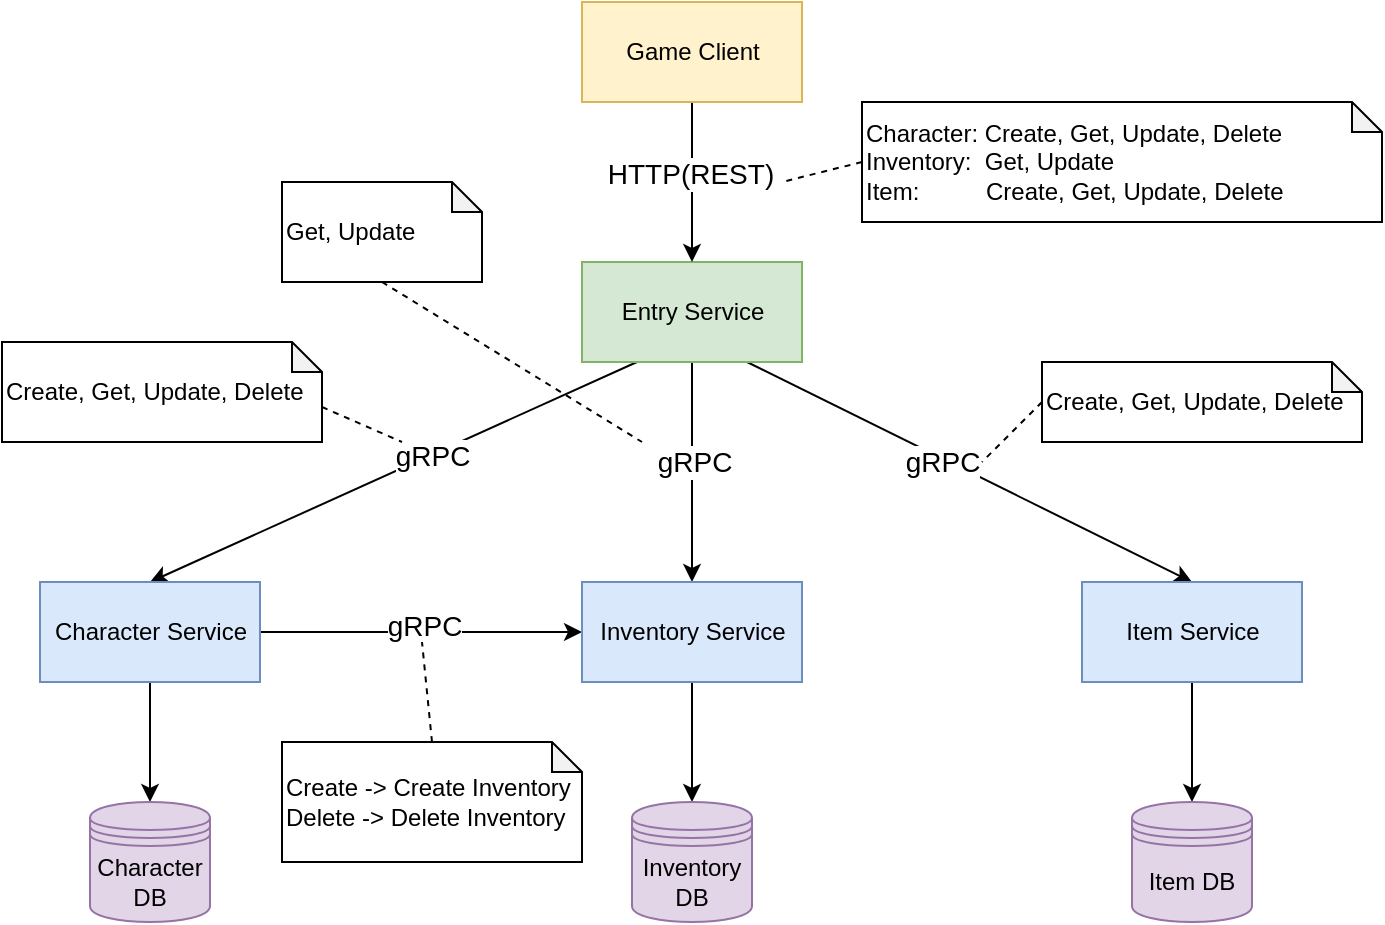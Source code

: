 <mxfile version="21.2.1" type="device">
  <diagram id="NPEppuatN5VZn8SAFTa_" name="Page-1">
    <mxGraphModel dx="1098" dy="603" grid="1" gridSize="10" guides="1" tooltips="1" connect="1" arrows="1" fold="1" page="1" pageScale="1" pageWidth="850" pageHeight="1100" math="0" shadow="0">
      <root>
        <mxCell id="0" />
        <mxCell id="1" parent="0" />
        <mxCell id="6" style="edgeStyle=none;html=1;exitX=0.5;exitY=1;exitDx=0;exitDy=0;" parent="1" source="2" target="4" edge="1">
          <mxGeometry relative="1" as="geometry" />
        </mxCell>
        <mxCell id="13" value="gRPC" style="edgeLabel;html=1;align=center;verticalAlign=middle;resizable=0;points=[];fontSize=14;" parent="6" vertex="1" connectable="0">
          <mxGeometry x="-0.091" y="1" relative="1" as="geometry">
            <mxPoint as="offset" />
          </mxGeometry>
        </mxCell>
        <mxCell id="7" style="edgeStyle=none;html=1;exitX=0.25;exitY=1;exitDx=0;exitDy=0;entryX=0.5;entryY=0;entryDx=0;entryDy=0;" parent="1" source="2" target="3" edge="1">
          <mxGeometry relative="1" as="geometry" />
        </mxCell>
        <mxCell id="15" value="gRPC" style="edgeLabel;html=1;align=center;verticalAlign=middle;resizable=0;points=[];fontSize=14;" parent="7" vertex="1" connectable="0">
          <mxGeometry x="-0.159" relative="1" as="geometry">
            <mxPoint as="offset" />
          </mxGeometry>
        </mxCell>
        <mxCell id="8" style="edgeStyle=none;html=1;exitX=0.75;exitY=1;exitDx=0;exitDy=0;entryX=0.5;entryY=0;entryDx=0;entryDy=0;" parent="1" source="2" target="5" edge="1">
          <mxGeometry relative="1" as="geometry" />
        </mxCell>
        <mxCell id="12" value="&lt;font style=&quot;font-size: 14px;&quot;&gt;gRPC&lt;/font&gt;" style="edgeLabel;html=1;align=center;verticalAlign=middle;resizable=0;points=[];" parent="8" vertex="1" connectable="0">
          <mxGeometry x="-0.434" y="1" relative="1" as="geometry">
            <mxPoint x="34" y="20" as="offset" />
          </mxGeometry>
        </mxCell>
        <mxCell id="2" value="Entry Service" style="html=1;fillColor=#d5e8d4;strokeColor=#82b366;" parent="1" vertex="1">
          <mxGeometry x="380" y="230" width="110" height="50" as="geometry" />
        </mxCell>
        <mxCell id="9" style="edgeStyle=none;html=1;exitX=1;exitY=0.5;exitDx=0;exitDy=0;entryX=0;entryY=0.5;entryDx=0;entryDy=0;" parent="1" source="3" target="4" edge="1">
          <mxGeometry relative="1" as="geometry" />
        </mxCell>
        <mxCell id="16" value="gRPC" style="edgeLabel;html=1;align=center;verticalAlign=middle;resizable=0;points=[];fontSize=14;" parent="9" vertex="1" connectable="0">
          <mxGeometry x="-0.212" y="4" relative="1" as="geometry">
            <mxPoint x="18" y="1" as="offset" />
          </mxGeometry>
        </mxCell>
        <mxCell id="no8hhJAtK91QGhtdpM6H-19" style="edgeStyle=orthogonalEdgeStyle;rounded=0;orthogonalLoop=1;jettySize=auto;html=1;exitX=0.5;exitY=1;exitDx=0;exitDy=0;" edge="1" parent="1" source="3" target="no8hhJAtK91QGhtdpM6H-16">
          <mxGeometry relative="1" as="geometry" />
        </mxCell>
        <mxCell id="3" value="Character Service" style="html=1;fillColor=#dae8fc;strokeColor=#6c8ebf;" parent="1" vertex="1">
          <mxGeometry x="109" y="390" width="110" height="50" as="geometry" />
        </mxCell>
        <mxCell id="no8hhJAtK91QGhtdpM6H-20" style="edgeStyle=orthogonalEdgeStyle;rounded=0;orthogonalLoop=1;jettySize=auto;html=1;exitX=0.5;exitY=1;exitDx=0;exitDy=0;entryX=0.5;entryY=0;entryDx=0;entryDy=0;" edge="1" parent="1" source="4" target="no8hhJAtK91QGhtdpM6H-17">
          <mxGeometry relative="1" as="geometry" />
        </mxCell>
        <mxCell id="4" value="Inventory Service" style="html=1;fillColor=#dae8fc;strokeColor=#6c8ebf;" parent="1" vertex="1">
          <mxGeometry x="380" y="390" width="110" height="50" as="geometry" />
        </mxCell>
        <mxCell id="no8hhJAtK91QGhtdpM6H-21" style="edgeStyle=orthogonalEdgeStyle;rounded=0;orthogonalLoop=1;jettySize=auto;html=1;exitX=0.5;exitY=1;exitDx=0;exitDy=0;entryX=0.5;entryY=0;entryDx=0;entryDy=0;" edge="1" parent="1" source="5" target="no8hhJAtK91QGhtdpM6H-18">
          <mxGeometry relative="1" as="geometry" />
        </mxCell>
        <mxCell id="5" value="Item Service" style="html=1;fillColor=#dae8fc;strokeColor=#6c8ebf;" parent="1" vertex="1">
          <mxGeometry x="630" y="390" width="110" height="50" as="geometry" />
        </mxCell>
        <mxCell id="11" style="edgeStyle=none;html=1;exitX=0.5;exitY=1;exitDx=0;exitDy=0;" parent="1" source="10" target="2" edge="1">
          <mxGeometry relative="1" as="geometry" />
        </mxCell>
        <mxCell id="14" value="HTTP(REST)" style="edgeLabel;html=1;align=center;verticalAlign=middle;resizable=0;points=[];fontSize=14;" parent="11" vertex="1" connectable="0">
          <mxGeometry x="-0.1" y="-1" relative="1" as="geometry">
            <mxPoint as="offset" />
          </mxGeometry>
        </mxCell>
        <mxCell id="10" value="Game Client" style="html=1;fillColor=#fff2cc;strokeColor=#d6b656;" parent="1" vertex="1">
          <mxGeometry x="380" y="100" width="110" height="50" as="geometry" />
        </mxCell>
        <mxCell id="no8hhJAtK91QGhtdpM6H-16" value="Character DB" style="shape=datastore;whiteSpace=wrap;html=1;fillColor=#e1d5e7;strokeColor=#9673a6;" vertex="1" parent="1">
          <mxGeometry x="134" y="500" width="60" height="60" as="geometry" />
        </mxCell>
        <mxCell id="no8hhJAtK91QGhtdpM6H-17" value="Inventory DB" style="shape=datastore;whiteSpace=wrap;html=1;fillColor=#e1d5e7;strokeColor=#9673a6;" vertex="1" parent="1">
          <mxGeometry x="405" y="500" width="60" height="60" as="geometry" />
        </mxCell>
        <mxCell id="no8hhJAtK91QGhtdpM6H-18" value="Item DB" style="shape=datastore;whiteSpace=wrap;html=1;fillColor=#e1d5e7;strokeColor=#9673a6;" vertex="1" parent="1">
          <mxGeometry x="655" y="500" width="60" height="60" as="geometry" />
        </mxCell>
        <mxCell id="no8hhJAtK91QGhtdpM6H-24" style="rounded=0;orthogonalLoop=1;jettySize=auto;html=1;exitX=0;exitY=0.5;exitDx=0;exitDy=0;exitPerimeter=0;dashed=1;endArrow=none;endFill=0;" edge="1" parent="1" source="no8hhJAtK91QGhtdpM6H-22">
          <mxGeometry relative="1" as="geometry">
            <mxPoint x="480" y="190" as="targetPoint" />
          </mxGeometry>
        </mxCell>
        <mxCell id="no8hhJAtK91QGhtdpM6H-22" value="Character: Create, Get, Update, Delete&lt;br&gt;Inventory:&amp;nbsp; Get, Update&lt;br&gt;Item:&amp;nbsp; &amp;nbsp; &amp;nbsp; &amp;nbsp; &amp;nbsp; Create, Get, Update, Delete" style="shape=note;whiteSpace=wrap;html=1;backgroundOutline=1;darkOpacity=0.05;size=15;align=left;" vertex="1" parent="1">
          <mxGeometry x="520" y="150" width="260" height="60" as="geometry" />
        </mxCell>
        <mxCell id="no8hhJAtK91QGhtdpM6H-26" style="rounded=0;orthogonalLoop=1;jettySize=auto;html=1;exitX=0.5;exitY=0;exitDx=0;exitDy=0;exitPerimeter=0;dashed=1;endArrow=none;endFill=0;" edge="1" parent="1" source="no8hhJAtK91QGhtdpM6H-25">
          <mxGeometry relative="1" as="geometry">
            <mxPoint x="300" y="420" as="targetPoint" />
          </mxGeometry>
        </mxCell>
        <mxCell id="no8hhJAtK91QGhtdpM6H-25" value="Create -&amp;gt; Create Inventory&lt;br&gt;Delete -&amp;gt; Delete Inventory" style="shape=note;whiteSpace=wrap;html=1;backgroundOutline=1;darkOpacity=0.05;size=15;align=left;" vertex="1" parent="1">
          <mxGeometry x="230" y="470" width="150" height="60" as="geometry" />
        </mxCell>
        <mxCell id="no8hhJAtK91QGhtdpM6H-28" style="rounded=0;orthogonalLoop=1;jettySize=auto;html=1;exitX=0;exitY=0;exitDx=160;exitDy=32.5;exitPerimeter=0;endArrow=none;endFill=0;dashed=1;" edge="1" parent="1" source="no8hhJAtK91QGhtdpM6H-27">
          <mxGeometry relative="1" as="geometry">
            <mxPoint x="290" y="320" as="targetPoint" />
          </mxGeometry>
        </mxCell>
        <mxCell id="no8hhJAtK91QGhtdpM6H-27" value="Create, Get, Update, Delete" style="shape=note;whiteSpace=wrap;html=1;backgroundOutline=1;darkOpacity=0.05;size=15;align=left;" vertex="1" parent="1">
          <mxGeometry x="90" y="270" width="160" height="50" as="geometry" />
        </mxCell>
        <mxCell id="no8hhJAtK91QGhtdpM6H-31" style="rounded=0;orthogonalLoop=1;jettySize=auto;html=1;exitX=0;exitY=0.5;exitDx=0;exitDy=0;exitPerimeter=0;dashed=1;endArrow=none;endFill=0;" edge="1" parent="1" source="no8hhJAtK91QGhtdpM6H-30">
          <mxGeometry relative="1" as="geometry">
            <mxPoint x="580" y="330" as="targetPoint" />
          </mxGeometry>
        </mxCell>
        <mxCell id="no8hhJAtK91QGhtdpM6H-30" value="Create, Get, Update, Delete" style="shape=note;whiteSpace=wrap;html=1;backgroundOutline=1;darkOpacity=0.05;size=15;align=left;" vertex="1" parent="1">
          <mxGeometry x="610" y="280" width="160" height="40" as="geometry" />
        </mxCell>
        <mxCell id="no8hhJAtK91QGhtdpM6H-33" style="rounded=0;orthogonalLoop=1;jettySize=auto;html=1;exitX=0.5;exitY=1;exitDx=0;exitDy=0;exitPerimeter=0;dashed=1;endArrow=none;endFill=0;" edge="1" parent="1" source="no8hhJAtK91QGhtdpM6H-32">
          <mxGeometry relative="1" as="geometry">
            <mxPoint x="410" y="320" as="targetPoint" />
          </mxGeometry>
        </mxCell>
        <mxCell id="no8hhJAtK91QGhtdpM6H-32" value="Get, Update" style="shape=note;whiteSpace=wrap;html=1;backgroundOutline=1;darkOpacity=0.05;size=15;align=left;" vertex="1" parent="1">
          <mxGeometry x="230" y="190" width="100" height="50" as="geometry" />
        </mxCell>
      </root>
    </mxGraphModel>
  </diagram>
</mxfile>
